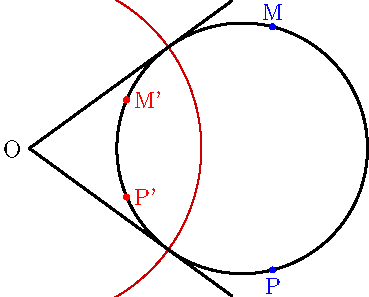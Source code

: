 import geometry;
size(6.5cm,0); currentpen=linewidth(bp);
point O=origin, M=(2,1), P=(2,-1);
dot("O", O, W);
inversion t=inversion(2,O);
point Mp=t*M, Pt=t*P;
circle C=circle(M,P,Mp); draw(C);
dot("M", M, N, blue); dot("P", P, S, blue);
dot("M'", Mp, red); dot("P'", Pt, red);
circle Ct=circle(t); clipdraw(Ct, 0.8*red);
point[] T=intersectionpoints(C,Ct);
draw(line(O,false,T[0])); draw(line(O,false,T[1]));
